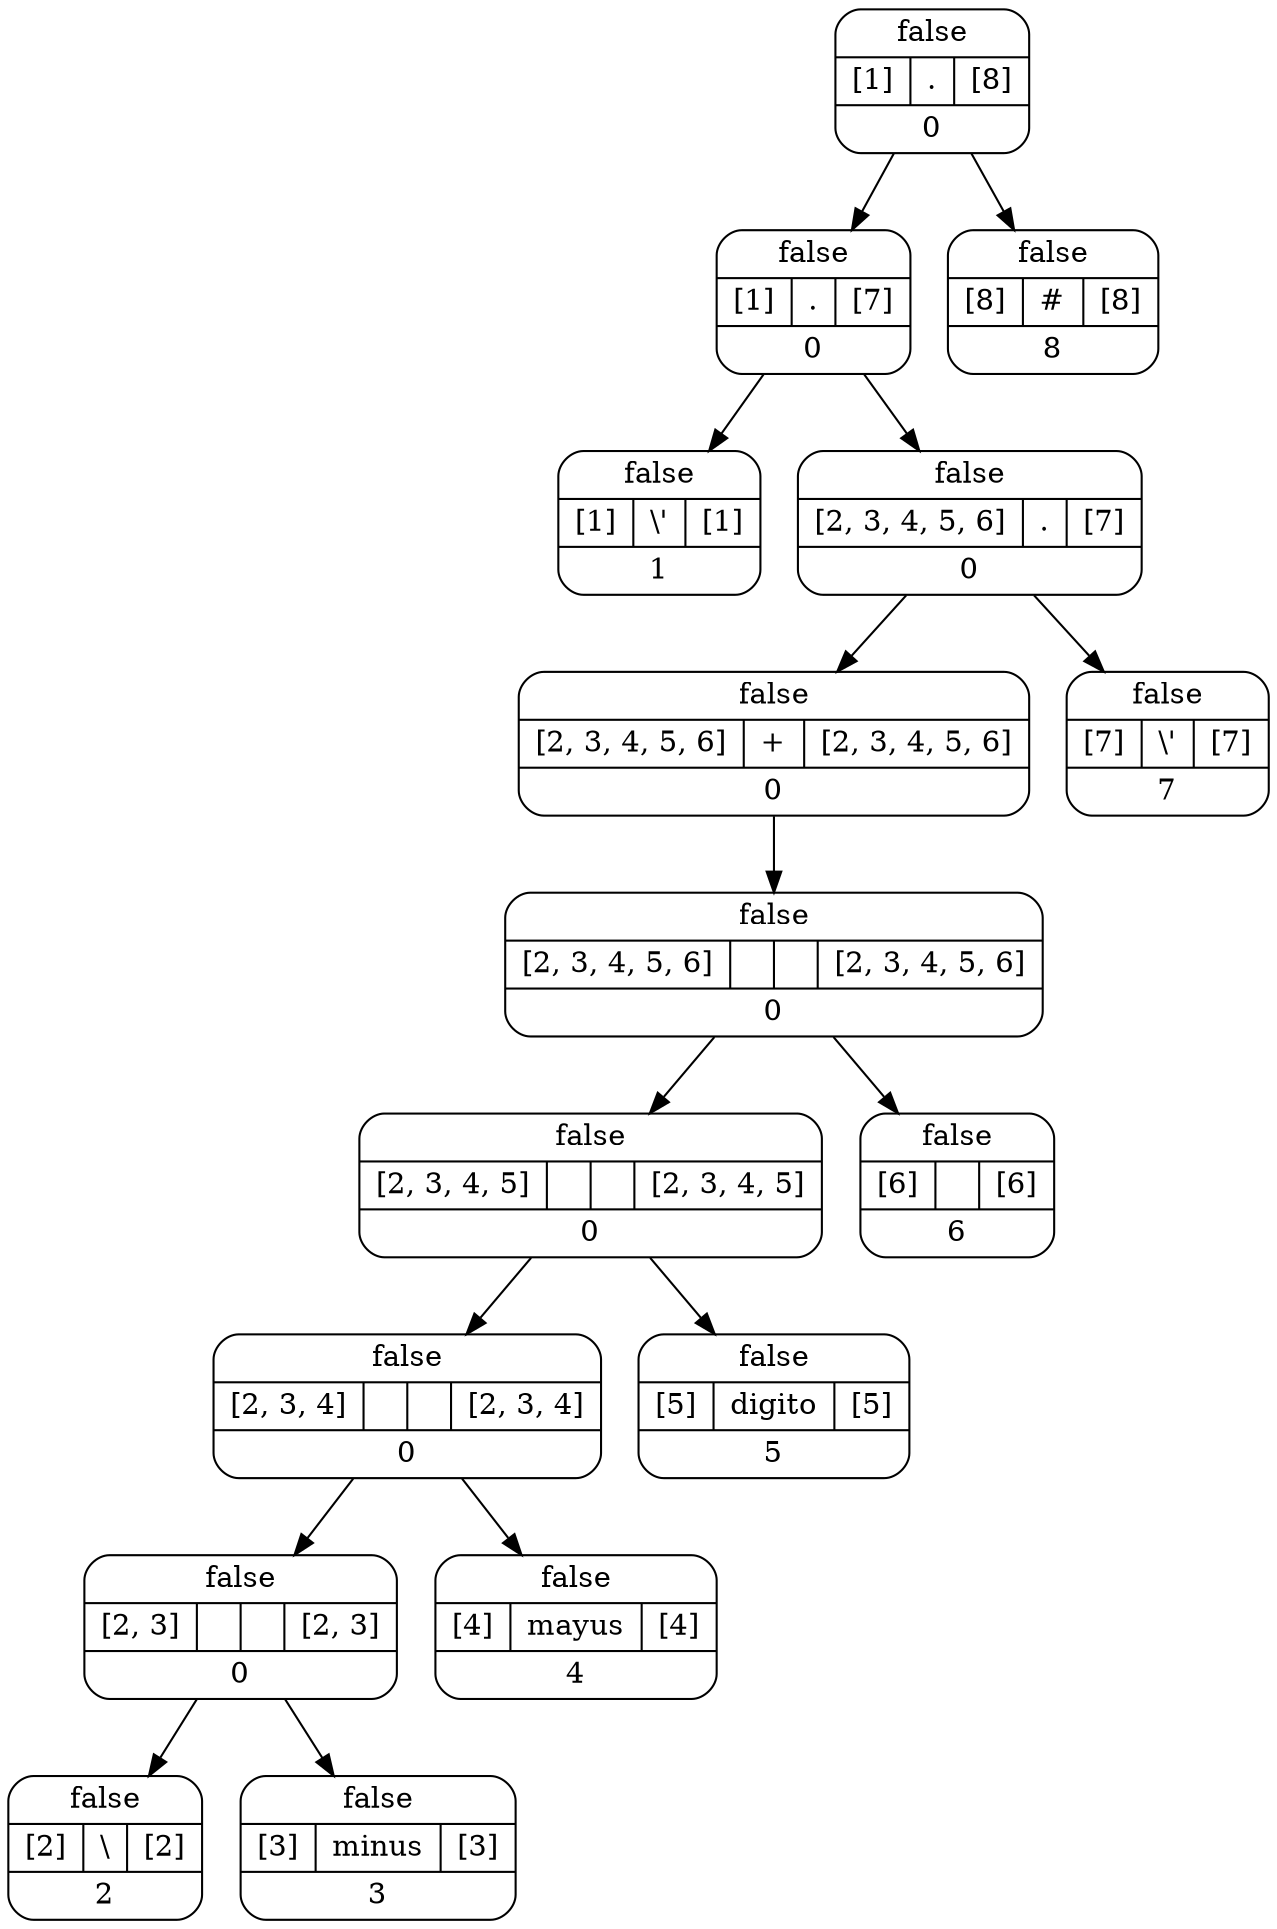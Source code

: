 digraph Arbol_Sintactico{

 node[style=rounded shape=record]
node0[label = "{false|{[1]|.|[8]}|0}"];
node0 -> node00
node00[label = "{false|{[1]|.|[7]}|0}"];
node00 -> node000
node000[label = "{false|{[1]|\\\'|[1]}|1}"];
node00 -> node001
node001[label = "{false|{[2, 3, 4, 5, 6]|.|[7]}|0}"];
node001 -> node0010
node0010[label = "{false|{[2, 3, 4, 5, 6]|+|[2, 3, 4, 5, 6]}|0}"];
node0010 -> node00100
node00100[label = "{false|{[2, 3, 4, 5, 6]|||[2, 3, 4, 5, 6]}|0}"];
node00100 -> node001000
node001000[label = "{false|{[2, 3, 4, 5]|||[2, 3, 4, 5]}|0}"];
node001000 -> node0010000
node0010000[label = "{false|{[2, 3, 4]|||[2, 3, 4]}|0}"];
node0010000 -> node00100000
node00100000[label = "{false|{[2, 3]|||[2, 3]}|0}"];
node00100000 -> node001000000
node001000000[label = "{false|{[2]|\\\n|[2]}|2}"];
node00100000 -> node001000001
node001000001[label = "{false|{[3]|minus|[3]}|3}"];
node0010000 -> node00100001
node00100001[label = "{false|{[4]|mayus|[4]}|4}"];
node001000 -> node0010001
node0010001[label = "{false|{[5]|digito|[5]}|5}"];
node00100 -> node001001
node001001[label = "{false|{[6]| |[6]}|6}"];
node001 -> node0011
node0011[label = "{false|{[7]|\\\'|[7]}|7}"];
node0 -> node01
node01[label = "{false|{[8]|#|[8]}|8}"];


}
